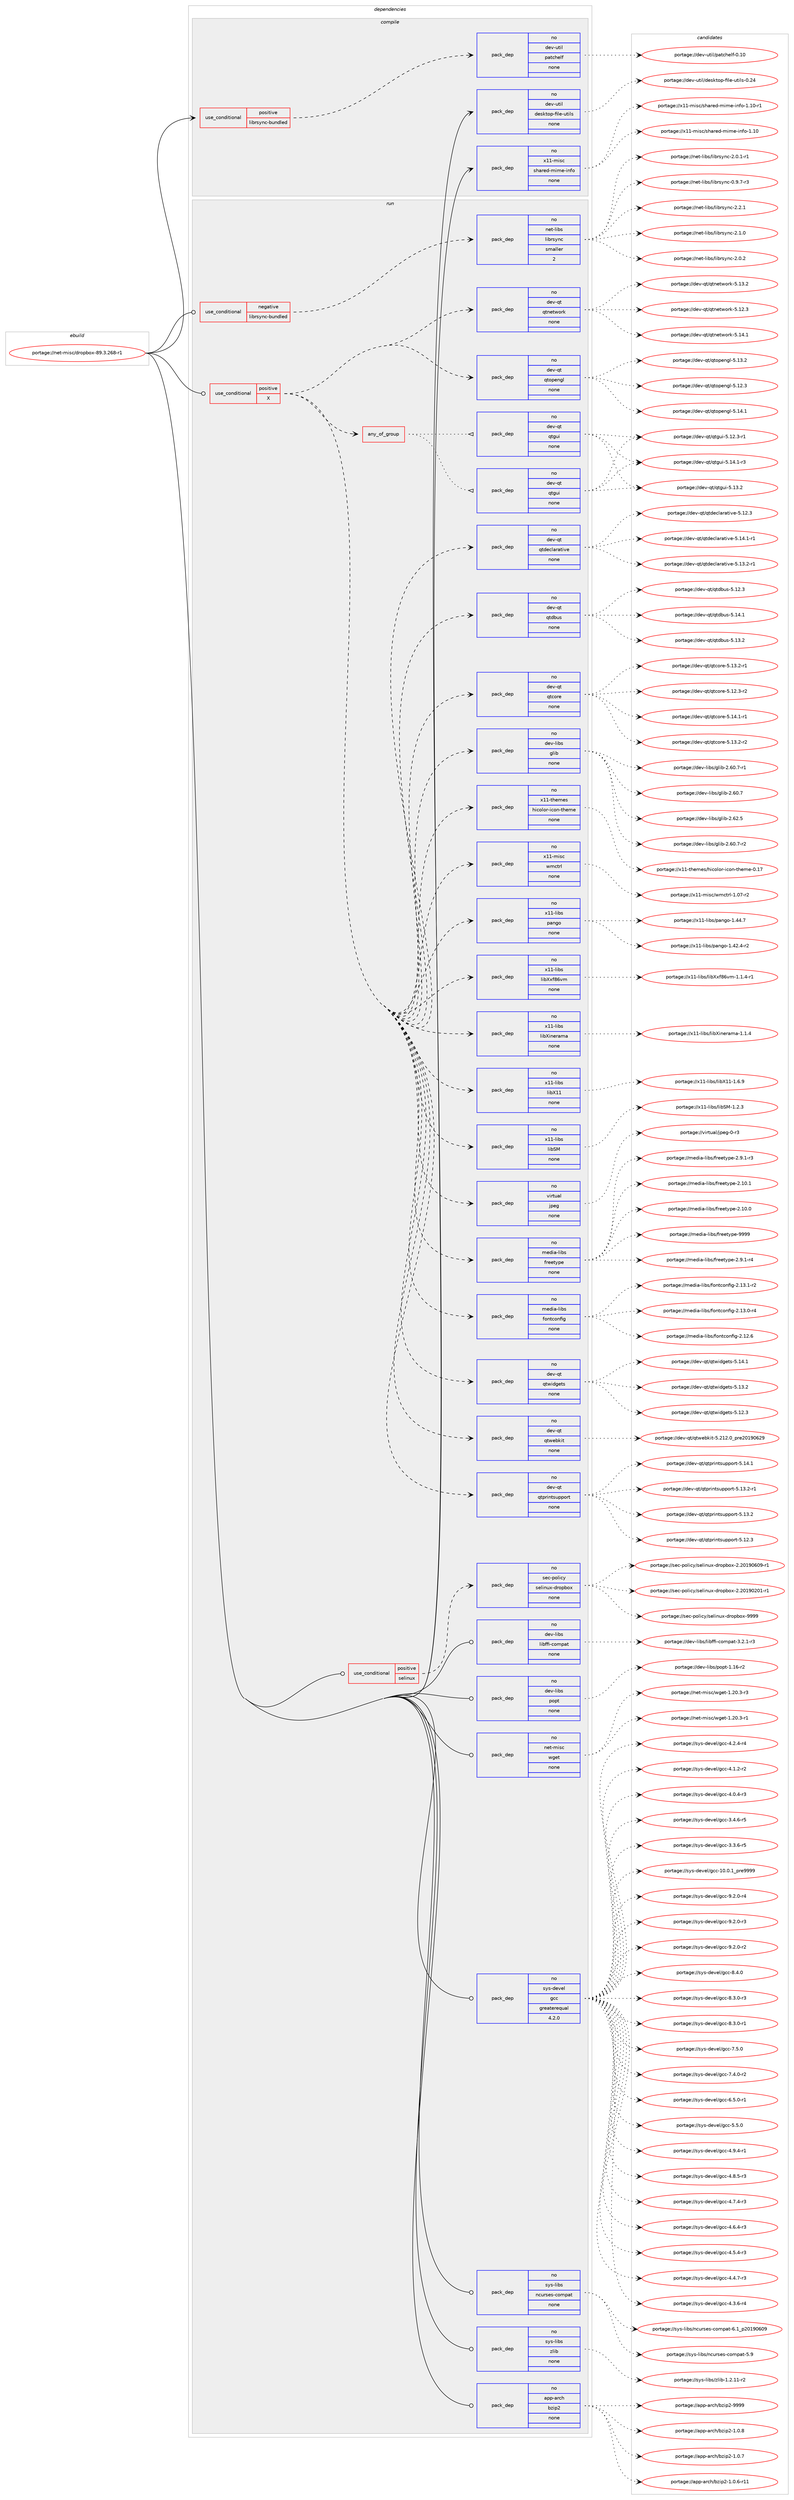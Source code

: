 digraph prolog {

# *************
# Graph options
# *************

newrank=true;
concentrate=true;
compound=true;
graph [rankdir=LR,fontname=Helvetica,fontsize=10,ranksep=1.5];#, ranksep=2.5, nodesep=0.2];
edge  [arrowhead=vee];
node  [fontname=Helvetica,fontsize=10];

# **********
# The ebuild
# **********

subgraph cluster_leftcol {
color=gray;
rank=same;
label=<<i>ebuild</i>>;
id [label="portage://net-misc/dropbox-89.3.268-r1", color=red, width=4, href="../net-misc/dropbox-89.3.268-r1.svg"];
}

# ****************
# The dependencies
# ****************

subgraph cluster_midcol {
color=gray;
label=<<i>dependencies</i>>;
subgraph cluster_compile {
fillcolor="#eeeeee";
style=filled;
label=<<i>compile</i>>;
subgraph cond10466 {
dependency54733 [label=<<TABLE BORDER="0" CELLBORDER="1" CELLSPACING="0" CELLPADDING="4"><TR><TD ROWSPAN="3" CELLPADDING="10">use_conditional</TD></TR><TR><TD>positive</TD></TR><TR><TD>librsync-bundled</TD></TR></TABLE>>, shape=none, color=red];
subgraph pack43149 {
dependency54734 [label=<<TABLE BORDER="0" CELLBORDER="1" CELLSPACING="0" CELLPADDING="4" WIDTH="220"><TR><TD ROWSPAN="6" CELLPADDING="30">pack_dep</TD></TR><TR><TD WIDTH="110">no</TD></TR><TR><TD>dev-util</TD></TR><TR><TD>patchelf</TD></TR><TR><TD>none</TD></TR><TR><TD></TD></TR></TABLE>>, shape=none, color=blue];
}
dependency54733:e -> dependency54734:w [weight=20,style="dashed",arrowhead="vee"];
}
id:e -> dependency54733:w [weight=20,style="solid",arrowhead="vee"];
subgraph pack43150 {
dependency54735 [label=<<TABLE BORDER="0" CELLBORDER="1" CELLSPACING="0" CELLPADDING="4" WIDTH="220"><TR><TD ROWSPAN="6" CELLPADDING="30">pack_dep</TD></TR><TR><TD WIDTH="110">no</TD></TR><TR><TD>dev-util</TD></TR><TR><TD>desktop-file-utils</TD></TR><TR><TD>none</TD></TR><TR><TD></TD></TR></TABLE>>, shape=none, color=blue];
}
id:e -> dependency54735:w [weight=20,style="solid",arrowhead="vee"];
subgraph pack43151 {
dependency54736 [label=<<TABLE BORDER="0" CELLBORDER="1" CELLSPACING="0" CELLPADDING="4" WIDTH="220"><TR><TD ROWSPAN="6" CELLPADDING="30">pack_dep</TD></TR><TR><TD WIDTH="110">no</TD></TR><TR><TD>x11-misc</TD></TR><TR><TD>shared-mime-info</TD></TR><TR><TD>none</TD></TR><TR><TD></TD></TR></TABLE>>, shape=none, color=blue];
}
id:e -> dependency54736:w [weight=20,style="solid",arrowhead="vee"];
}
subgraph cluster_compileandrun {
fillcolor="#eeeeee";
style=filled;
label=<<i>compile and run</i>>;
}
subgraph cluster_run {
fillcolor="#eeeeee";
style=filled;
label=<<i>run</i>>;
subgraph cond10467 {
dependency54737 [label=<<TABLE BORDER="0" CELLBORDER="1" CELLSPACING="0" CELLPADDING="4"><TR><TD ROWSPAN="3" CELLPADDING="10">use_conditional</TD></TR><TR><TD>negative</TD></TR><TR><TD>librsync-bundled</TD></TR></TABLE>>, shape=none, color=red];
subgraph pack43152 {
dependency54738 [label=<<TABLE BORDER="0" CELLBORDER="1" CELLSPACING="0" CELLPADDING="4" WIDTH="220"><TR><TD ROWSPAN="6" CELLPADDING="30">pack_dep</TD></TR><TR><TD WIDTH="110">no</TD></TR><TR><TD>net-libs</TD></TR><TR><TD>librsync</TD></TR><TR><TD>smaller</TD></TR><TR><TD>2</TD></TR></TABLE>>, shape=none, color=blue];
}
dependency54737:e -> dependency54738:w [weight=20,style="dashed",arrowhead="vee"];
}
id:e -> dependency54737:w [weight=20,style="solid",arrowhead="odot"];
subgraph cond10468 {
dependency54739 [label=<<TABLE BORDER="0" CELLBORDER="1" CELLSPACING="0" CELLPADDING="4"><TR><TD ROWSPAN="3" CELLPADDING="10">use_conditional</TD></TR><TR><TD>positive</TD></TR><TR><TD>X</TD></TR></TABLE>>, shape=none, color=red];
subgraph pack43153 {
dependency54740 [label=<<TABLE BORDER="0" CELLBORDER="1" CELLSPACING="0" CELLPADDING="4" WIDTH="220"><TR><TD ROWSPAN="6" CELLPADDING="30">pack_dep</TD></TR><TR><TD WIDTH="110">no</TD></TR><TR><TD>dev-libs</TD></TR><TR><TD>glib</TD></TR><TR><TD>none</TD></TR><TR><TD></TD></TR></TABLE>>, shape=none, color=blue];
}
dependency54739:e -> dependency54740:w [weight=20,style="dashed",arrowhead="vee"];
subgraph pack43154 {
dependency54741 [label=<<TABLE BORDER="0" CELLBORDER="1" CELLSPACING="0" CELLPADDING="4" WIDTH="220"><TR><TD ROWSPAN="6" CELLPADDING="30">pack_dep</TD></TR><TR><TD WIDTH="110">no</TD></TR><TR><TD>dev-qt</TD></TR><TR><TD>qtcore</TD></TR><TR><TD>none</TD></TR><TR><TD></TD></TR></TABLE>>, shape=none, color=blue];
}
dependency54739:e -> dependency54741:w [weight=20,style="dashed",arrowhead="vee"];
subgraph pack43155 {
dependency54742 [label=<<TABLE BORDER="0" CELLBORDER="1" CELLSPACING="0" CELLPADDING="4" WIDTH="220"><TR><TD ROWSPAN="6" CELLPADDING="30">pack_dep</TD></TR><TR><TD WIDTH="110">no</TD></TR><TR><TD>dev-qt</TD></TR><TR><TD>qtdbus</TD></TR><TR><TD>none</TD></TR><TR><TD></TD></TR></TABLE>>, shape=none, color=blue];
}
dependency54739:e -> dependency54742:w [weight=20,style="dashed",arrowhead="vee"];
subgraph pack43156 {
dependency54743 [label=<<TABLE BORDER="0" CELLBORDER="1" CELLSPACING="0" CELLPADDING="4" WIDTH="220"><TR><TD ROWSPAN="6" CELLPADDING="30">pack_dep</TD></TR><TR><TD WIDTH="110">no</TD></TR><TR><TD>dev-qt</TD></TR><TR><TD>qtdeclarative</TD></TR><TR><TD>none</TD></TR><TR><TD></TD></TR></TABLE>>, shape=none, color=blue];
}
dependency54739:e -> dependency54743:w [weight=20,style="dashed",arrowhead="vee"];
subgraph any1099 {
dependency54744 [label=<<TABLE BORDER="0" CELLBORDER="1" CELLSPACING="0" CELLPADDING="4"><TR><TD CELLPADDING="10">any_of_group</TD></TR></TABLE>>, shape=none, color=red];subgraph pack43157 {
dependency54745 [label=<<TABLE BORDER="0" CELLBORDER="1" CELLSPACING="0" CELLPADDING="4" WIDTH="220"><TR><TD ROWSPAN="6" CELLPADDING="30">pack_dep</TD></TR><TR><TD WIDTH="110">no</TD></TR><TR><TD>dev-qt</TD></TR><TR><TD>qtgui</TD></TR><TR><TD>none</TD></TR><TR><TD></TD></TR></TABLE>>, shape=none, color=blue];
}
dependency54744:e -> dependency54745:w [weight=20,style="dotted",arrowhead="oinv"];
subgraph pack43158 {
dependency54746 [label=<<TABLE BORDER="0" CELLBORDER="1" CELLSPACING="0" CELLPADDING="4" WIDTH="220"><TR><TD ROWSPAN="6" CELLPADDING="30">pack_dep</TD></TR><TR><TD WIDTH="110">no</TD></TR><TR><TD>dev-qt</TD></TR><TR><TD>qtgui</TD></TR><TR><TD>none</TD></TR><TR><TD></TD></TR></TABLE>>, shape=none, color=blue];
}
dependency54744:e -> dependency54746:w [weight=20,style="dotted",arrowhead="oinv"];
}
dependency54739:e -> dependency54744:w [weight=20,style="dashed",arrowhead="vee"];
subgraph pack43159 {
dependency54747 [label=<<TABLE BORDER="0" CELLBORDER="1" CELLSPACING="0" CELLPADDING="4" WIDTH="220"><TR><TD ROWSPAN="6" CELLPADDING="30">pack_dep</TD></TR><TR><TD WIDTH="110">no</TD></TR><TR><TD>dev-qt</TD></TR><TR><TD>qtopengl</TD></TR><TR><TD>none</TD></TR><TR><TD></TD></TR></TABLE>>, shape=none, color=blue];
}
dependency54739:e -> dependency54747:w [weight=20,style="dashed",arrowhead="vee"];
subgraph pack43160 {
dependency54748 [label=<<TABLE BORDER="0" CELLBORDER="1" CELLSPACING="0" CELLPADDING="4" WIDTH="220"><TR><TD ROWSPAN="6" CELLPADDING="30">pack_dep</TD></TR><TR><TD WIDTH="110">no</TD></TR><TR><TD>dev-qt</TD></TR><TR><TD>qtnetwork</TD></TR><TR><TD>none</TD></TR><TR><TD></TD></TR></TABLE>>, shape=none, color=blue];
}
dependency54739:e -> dependency54748:w [weight=20,style="dashed",arrowhead="vee"];
subgraph pack43161 {
dependency54749 [label=<<TABLE BORDER="0" CELLBORDER="1" CELLSPACING="0" CELLPADDING="4" WIDTH="220"><TR><TD ROWSPAN="6" CELLPADDING="30">pack_dep</TD></TR><TR><TD WIDTH="110">no</TD></TR><TR><TD>dev-qt</TD></TR><TR><TD>qtprintsupport</TD></TR><TR><TD>none</TD></TR><TR><TD></TD></TR></TABLE>>, shape=none, color=blue];
}
dependency54739:e -> dependency54749:w [weight=20,style="dashed",arrowhead="vee"];
subgraph pack43162 {
dependency54750 [label=<<TABLE BORDER="0" CELLBORDER="1" CELLSPACING="0" CELLPADDING="4" WIDTH="220"><TR><TD ROWSPAN="6" CELLPADDING="30">pack_dep</TD></TR><TR><TD WIDTH="110">no</TD></TR><TR><TD>dev-qt</TD></TR><TR><TD>qtwebkit</TD></TR><TR><TD>none</TD></TR><TR><TD></TD></TR></TABLE>>, shape=none, color=blue];
}
dependency54739:e -> dependency54750:w [weight=20,style="dashed",arrowhead="vee"];
subgraph pack43163 {
dependency54751 [label=<<TABLE BORDER="0" CELLBORDER="1" CELLSPACING="0" CELLPADDING="4" WIDTH="220"><TR><TD ROWSPAN="6" CELLPADDING="30">pack_dep</TD></TR><TR><TD WIDTH="110">no</TD></TR><TR><TD>dev-qt</TD></TR><TR><TD>qtwidgets</TD></TR><TR><TD>none</TD></TR><TR><TD></TD></TR></TABLE>>, shape=none, color=blue];
}
dependency54739:e -> dependency54751:w [weight=20,style="dashed",arrowhead="vee"];
subgraph pack43164 {
dependency54752 [label=<<TABLE BORDER="0" CELLBORDER="1" CELLSPACING="0" CELLPADDING="4" WIDTH="220"><TR><TD ROWSPAN="6" CELLPADDING="30">pack_dep</TD></TR><TR><TD WIDTH="110">no</TD></TR><TR><TD>media-libs</TD></TR><TR><TD>fontconfig</TD></TR><TR><TD>none</TD></TR><TR><TD></TD></TR></TABLE>>, shape=none, color=blue];
}
dependency54739:e -> dependency54752:w [weight=20,style="dashed",arrowhead="vee"];
subgraph pack43165 {
dependency54753 [label=<<TABLE BORDER="0" CELLBORDER="1" CELLSPACING="0" CELLPADDING="4" WIDTH="220"><TR><TD ROWSPAN="6" CELLPADDING="30">pack_dep</TD></TR><TR><TD WIDTH="110">no</TD></TR><TR><TD>media-libs</TD></TR><TR><TD>freetype</TD></TR><TR><TD>none</TD></TR><TR><TD></TD></TR></TABLE>>, shape=none, color=blue];
}
dependency54739:e -> dependency54753:w [weight=20,style="dashed",arrowhead="vee"];
subgraph pack43166 {
dependency54754 [label=<<TABLE BORDER="0" CELLBORDER="1" CELLSPACING="0" CELLPADDING="4" WIDTH="220"><TR><TD ROWSPAN="6" CELLPADDING="30">pack_dep</TD></TR><TR><TD WIDTH="110">no</TD></TR><TR><TD>virtual</TD></TR><TR><TD>jpeg</TD></TR><TR><TD>none</TD></TR><TR><TD></TD></TR></TABLE>>, shape=none, color=blue];
}
dependency54739:e -> dependency54754:w [weight=20,style="dashed",arrowhead="vee"];
subgraph pack43167 {
dependency54755 [label=<<TABLE BORDER="0" CELLBORDER="1" CELLSPACING="0" CELLPADDING="4" WIDTH="220"><TR><TD ROWSPAN="6" CELLPADDING="30">pack_dep</TD></TR><TR><TD WIDTH="110">no</TD></TR><TR><TD>x11-libs</TD></TR><TR><TD>libSM</TD></TR><TR><TD>none</TD></TR><TR><TD></TD></TR></TABLE>>, shape=none, color=blue];
}
dependency54739:e -> dependency54755:w [weight=20,style="dashed",arrowhead="vee"];
subgraph pack43168 {
dependency54756 [label=<<TABLE BORDER="0" CELLBORDER="1" CELLSPACING="0" CELLPADDING="4" WIDTH="220"><TR><TD ROWSPAN="6" CELLPADDING="30">pack_dep</TD></TR><TR><TD WIDTH="110">no</TD></TR><TR><TD>x11-libs</TD></TR><TR><TD>libX11</TD></TR><TR><TD>none</TD></TR><TR><TD></TD></TR></TABLE>>, shape=none, color=blue];
}
dependency54739:e -> dependency54756:w [weight=20,style="dashed",arrowhead="vee"];
subgraph pack43169 {
dependency54757 [label=<<TABLE BORDER="0" CELLBORDER="1" CELLSPACING="0" CELLPADDING="4" WIDTH="220"><TR><TD ROWSPAN="6" CELLPADDING="30">pack_dep</TD></TR><TR><TD WIDTH="110">no</TD></TR><TR><TD>x11-libs</TD></TR><TR><TD>libXinerama</TD></TR><TR><TD>none</TD></TR><TR><TD></TD></TR></TABLE>>, shape=none, color=blue];
}
dependency54739:e -> dependency54757:w [weight=20,style="dashed",arrowhead="vee"];
subgraph pack43170 {
dependency54758 [label=<<TABLE BORDER="0" CELLBORDER="1" CELLSPACING="0" CELLPADDING="4" WIDTH="220"><TR><TD ROWSPAN="6" CELLPADDING="30">pack_dep</TD></TR><TR><TD WIDTH="110">no</TD></TR><TR><TD>x11-libs</TD></TR><TR><TD>libXxf86vm</TD></TR><TR><TD>none</TD></TR><TR><TD></TD></TR></TABLE>>, shape=none, color=blue];
}
dependency54739:e -> dependency54758:w [weight=20,style="dashed",arrowhead="vee"];
subgraph pack43171 {
dependency54759 [label=<<TABLE BORDER="0" CELLBORDER="1" CELLSPACING="0" CELLPADDING="4" WIDTH="220"><TR><TD ROWSPAN="6" CELLPADDING="30">pack_dep</TD></TR><TR><TD WIDTH="110">no</TD></TR><TR><TD>x11-libs</TD></TR><TR><TD>pango</TD></TR><TR><TD>none</TD></TR><TR><TD></TD></TR></TABLE>>, shape=none, color=blue];
}
dependency54739:e -> dependency54759:w [weight=20,style="dashed",arrowhead="vee"];
subgraph pack43172 {
dependency54760 [label=<<TABLE BORDER="0" CELLBORDER="1" CELLSPACING="0" CELLPADDING="4" WIDTH="220"><TR><TD ROWSPAN="6" CELLPADDING="30">pack_dep</TD></TR><TR><TD WIDTH="110">no</TD></TR><TR><TD>x11-misc</TD></TR><TR><TD>wmctrl</TD></TR><TR><TD>none</TD></TR><TR><TD></TD></TR></TABLE>>, shape=none, color=blue];
}
dependency54739:e -> dependency54760:w [weight=20,style="dashed",arrowhead="vee"];
subgraph pack43173 {
dependency54761 [label=<<TABLE BORDER="0" CELLBORDER="1" CELLSPACING="0" CELLPADDING="4" WIDTH="220"><TR><TD ROWSPAN="6" CELLPADDING="30">pack_dep</TD></TR><TR><TD WIDTH="110">no</TD></TR><TR><TD>x11-themes</TD></TR><TR><TD>hicolor-icon-theme</TD></TR><TR><TD>none</TD></TR><TR><TD></TD></TR></TABLE>>, shape=none, color=blue];
}
dependency54739:e -> dependency54761:w [weight=20,style="dashed",arrowhead="vee"];
}
id:e -> dependency54739:w [weight=20,style="solid",arrowhead="odot"];
subgraph cond10469 {
dependency54762 [label=<<TABLE BORDER="0" CELLBORDER="1" CELLSPACING="0" CELLPADDING="4"><TR><TD ROWSPAN="3" CELLPADDING="10">use_conditional</TD></TR><TR><TD>positive</TD></TR><TR><TD>selinux</TD></TR></TABLE>>, shape=none, color=red];
subgraph pack43174 {
dependency54763 [label=<<TABLE BORDER="0" CELLBORDER="1" CELLSPACING="0" CELLPADDING="4" WIDTH="220"><TR><TD ROWSPAN="6" CELLPADDING="30">pack_dep</TD></TR><TR><TD WIDTH="110">no</TD></TR><TR><TD>sec-policy</TD></TR><TR><TD>selinux-dropbox</TD></TR><TR><TD>none</TD></TR><TR><TD></TD></TR></TABLE>>, shape=none, color=blue];
}
dependency54762:e -> dependency54763:w [weight=20,style="dashed",arrowhead="vee"];
}
id:e -> dependency54762:w [weight=20,style="solid",arrowhead="odot"];
subgraph pack43175 {
dependency54764 [label=<<TABLE BORDER="0" CELLBORDER="1" CELLSPACING="0" CELLPADDING="4" WIDTH="220"><TR><TD ROWSPAN="6" CELLPADDING="30">pack_dep</TD></TR><TR><TD WIDTH="110">no</TD></TR><TR><TD>app-arch</TD></TR><TR><TD>bzip2</TD></TR><TR><TD>none</TD></TR><TR><TD></TD></TR></TABLE>>, shape=none, color=blue];
}
id:e -> dependency54764:w [weight=20,style="solid",arrowhead="odot"];
subgraph pack43176 {
dependency54765 [label=<<TABLE BORDER="0" CELLBORDER="1" CELLSPACING="0" CELLPADDING="4" WIDTH="220"><TR><TD ROWSPAN="6" CELLPADDING="30">pack_dep</TD></TR><TR><TD WIDTH="110">no</TD></TR><TR><TD>dev-libs</TD></TR><TR><TD>libffi-compat</TD></TR><TR><TD>none</TD></TR><TR><TD></TD></TR></TABLE>>, shape=none, color=blue];
}
id:e -> dependency54765:w [weight=20,style="solid",arrowhead="odot"];
subgraph pack43177 {
dependency54766 [label=<<TABLE BORDER="0" CELLBORDER="1" CELLSPACING="0" CELLPADDING="4" WIDTH="220"><TR><TD ROWSPAN="6" CELLPADDING="30">pack_dep</TD></TR><TR><TD WIDTH="110">no</TD></TR><TR><TD>dev-libs</TD></TR><TR><TD>popt</TD></TR><TR><TD>none</TD></TR><TR><TD></TD></TR></TABLE>>, shape=none, color=blue];
}
id:e -> dependency54766:w [weight=20,style="solid",arrowhead="odot"];
subgraph pack43178 {
dependency54767 [label=<<TABLE BORDER="0" CELLBORDER="1" CELLSPACING="0" CELLPADDING="4" WIDTH="220"><TR><TD ROWSPAN="6" CELLPADDING="30">pack_dep</TD></TR><TR><TD WIDTH="110">no</TD></TR><TR><TD>net-misc</TD></TR><TR><TD>wget</TD></TR><TR><TD>none</TD></TR><TR><TD></TD></TR></TABLE>>, shape=none, color=blue];
}
id:e -> dependency54767:w [weight=20,style="solid",arrowhead="odot"];
subgraph pack43179 {
dependency54768 [label=<<TABLE BORDER="0" CELLBORDER="1" CELLSPACING="0" CELLPADDING="4" WIDTH="220"><TR><TD ROWSPAN="6" CELLPADDING="30">pack_dep</TD></TR><TR><TD WIDTH="110">no</TD></TR><TR><TD>sys-devel</TD></TR><TR><TD>gcc</TD></TR><TR><TD>greaterequal</TD></TR><TR><TD>4.2.0</TD></TR></TABLE>>, shape=none, color=blue];
}
id:e -> dependency54768:w [weight=20,style="solid",arrowhead="odot"];
subgraph pack43180 {
dependency54769 [label=<<TABLE BORDER="0" CELLBORDER="1" CELLSPACING="0" CELLPADDING="4" WIDTH="220"><TR><TD ROWSPAN="6" CELLPADDING="30">pack_dep</TD></TR><TR><TD WIDTH="110">no</TD></TR><TR><TD>sys-libs</TD></TR><TR><TD>ncurses-compat</TD></TR><TR><TD>none</TD></TR><TR><TD></TD></TR></TABLE>>, shape=none, color=blue];
}
id:e -> dependency54769:w [weight=20,style="solid",arrowhead="odot"];
subgraph pack43181 {
dependency54770 [label=<<TABLE BORDER="0" CELLBORDER="1" CELLSPACING="0" CELLPADDING="4" WIDTH="220"><TR><TD ROWSPAN="6" CELLPADDING="30">pack_dep</TD></TR><TR><TD WIDTH="110">no</TD></TR><TR><TD>sys-libs</TD></TR><TR><TD>zlib</TD></TR><TR><TD>none</TD></TR><TR><TD></TD></TR></TABLE>>, shape=none, color=blue];
}
id:e -> dependency54770:w [weight=20,style="solid",arrowhead="odot"];
}
}

# **************
# The candidates
# **************

subgraph cluster_choices {
rank=same;
color=gray;
label=<<i>candidates</i>>;

subgraph choice43149 {
color=black;
nodesep=1;
choice100101118451171161051084711297116991041011081024548464948 [label="portage://dev-util/patchelf-0.10", color=red, width=4,href="../dev-util/patchelf-0.10.svg"];
dependency54734:e -> choice100101118451171161051084711297116991041011081024548464948:w [style=dotted,weight="100"];
}
subgraph choice43150 {
color=black;
nodesep=1;
choice100101118451171161051084710010111510711611111245102105108101451171161051081154548465052 [label="portage://dev-util/desktop-file-utils-0.24", color=red, width=4,href="../dev-util/desktop-file-utils-0.24.svg"];
dependency54735:e -> choice100101118451171161051084710010111510711611111245102105108101451171161051081154548465052:w [style=dotted,weight="100"];
}
subgraph choice43151 {
color=black;
nodesep=1;
choice120494945109105115994711510497114101100451091051091014510511010211145494649484511449 [label="portage://x11-misc/shared-mime-info-1.10-r1", color=red, width=4,href="../x11-misc/shared-mime-info-1.10-r1.svg"];
choice12049494510910511599471151049711410110045109105109101451051101021114549464948 [label="portage://x11-misc/shared-mime-info-1.10", color=red, width=4,href="../x11-misc/shared-mime-info-1.10.svg"];
dependency54736:e -> choice120494945109105115994711510497114101100451091051091014510511010211145494649484511449:w [style=dotted,weight="100"];
dependency54736:e -> choice12049494510910511599471151049711410110045109105109101451051101021114549464948:w [style=dotted,weight="100"];
}
subgraph choice43152 {
color=black;
nodesep=1;
choice1101011164510810598115471081059811411512111099455046504649 [label="portage://net-libs/librsync-2.2.1", color=red, width=4,href="../net-libs/librsync-2.2.1.svg"];
choice1101011164510810598115471081059811411512111099455046494648 [label="portage://net-libs/librsync-2.1.0", color=red, width=4,href="../net-libs/librsync-2.1.0.svg"];
choice1101011164510810598115471081059811411512111099455046484650 [label="portage://net-libs/librsync-2.0.2", color=red, width=4,href="../net-libs/librsync-2.0.2.svg"];
choice11010111645108105981154710810598114115121110994550464846494511449 [label="portage://net-libs/librsync-2.0.1-r1", color=red, width=4,href="../net-libs/librsync-2.0.1-r1.svg"];
choice11010111645108105981154710810598114115121110994548465746554511451 [label="portage://net-libs/librsync-0.9.7-r3", color=red, width=4,href="../net-libs/librsync-0.9.7-r3.svg"];
dependency54738:e -> choice1101011164510810598115471081059811411512111099455046504649:w [style=dotted,weight="100"];
dependency54738:e -> choice1101011164510810598115471081059811411512111099455046494648:w [style=dotted,weight="100"];
dependency54738:e -> choice1101011164510810598115471081059811411512111099455046484650:w [style=dotted,weight="100"];
dependency54738:e -> choice11010111645108105981154710810598114115121110994550464846494511449:w [style=dotted,weight="100"];
dependency54738:e -> choice11010111645108105981154710810598114115121110994548465746554511451:w [style=dotted,weight="100"];
}
subgraph choice43153 {
color=black;
nodesep=1;
choice1001011184510810598115471031081059845504654504653 [label="portage://dev-libs/glib-2.62.5", color=red, width=4,href="../dev-libs/glib-2.62.5.svg"];
choice10010111845108105981154710310810598455046544846554511450 [label="portage://dev-libs/glib-2.60.7-r2", color=red, width=4,href="../dev-libs/glib-2.60.7-r2.svg"];
choice10010111845108105981154710310810598455046544846554511449 [label="portage://dev-libs/glib-2.60.7-r1", color=red, width=4,href="../dev-libs/glib-2.60.7-r1.svg"];
choice1001011184510810598115471031081059845504654484655 [label="portage://dev-libs/glib-2.60.7", color=red, width=4,href="../dev-libs/glib-2.60.7.svg"];
dependency54740:e -> choice1001011184510810598115471031081059845504654504653:w [style=dotted,weight="100"];
dependency54740:e -> choice10010111845108105981154710310810598455046544846554511450:w [style=dotted,weight="100"];
dependency54740:e -> choice10010111845108105981154710310810598455046544846554511449:w [style=dotted,weight="100"];
dependency54740:e -> choice1001011184510810598115471031081059845504654484655:w [style=dotted,weight="100"];
}
subgraph choice43154 {
color=black;
nodesep=1;
choice100101118451131164711311699111114101455346495246494511449 [label="portage://dev-qt/qtcore-5.14.1-r1", color=red, width=4,href="../dev-qt/qtcore-5.14.1-r1.svg"];
choice100101118451131164711311699111114101455346495146504511450 [label="portage://dev-qt/qtcore-5.13.2-r2", color=red, width=4,href="../dev-qt/qtcore-5.13.2-r2.svg"];
choice100101118451131164711311699111114101455346495146504511449 [label="portage://dev-qt/qtcore-5.13.2-r1", color=red, width=4,href="../dev-qt/qtcore-5.13.2-r1.svg"];
choice100101118451131164711311699111114101455346495046514511450 [label="portage://dev-qt/qtcore-5.12.3-r2", color=red, width=4,href="../dev-qt/qtcore-5.12.3-r2.svg"];
dependency54741:e -> choice100101118451131164711311699111114101455346495246494511449:w [style=dotted,weight="100"];
dependency54741:e -> choice100101118451131164711311699111114101455346495146504511450:w [style=dotted,weight="100"];
dependency54741:e -> choice100101118451131164711311699111114101455346495146504511449:w [style=dotted,weight="100"];
dependency54741:e -> choice100101118451131164711311699111114101455346495046514511450:w [style=dotted,weight="100"];
}
subgraph choice43155 {
color=black;
nodesep=1;
choice10010111845113116471131161009811711545534649524649 [label="portage://dev-qt/qtdbus-5.14.1", color=red, width=4,href="../dev-qt/qtdbus-5.14.1.svg"];
choice10010111845113116471131161009811711545534649514650 [label="portage://dev-qt/qtdbus-5.13.2", color=red, width=4,href="../dev-qt/qtdbus-5.13.2.svg"];
choice10010111845113116471131161009811711545534649504651 [label="portage://dev-qt/qtdbus-5.12.3", color=red, width=4,href="../dev-qt/qtdbus-5.12.3.svg"];
dependency54742:e -> choice10010111845113116471131161009811711545534649524649:w [style=dotted,weight="100"];
dependency54742:e -> choice10010111845113116471131161009811711545534649514650:w [style=dotted,weight="100"];
dependency54742:e -> choice10010111845113116471131161009811711545534649504651:w [style=dotted,weight="100"];
}
subgraph choice43156 {
color=black;
nodesep=1;
choice1001011184511311647113116100101991089711497116105118101455346495246494511449 [label="portage://dev-qt/qtdeclarative-5.14.1-r1", color=red, width=4,href="../dev-qt/qtdeclarative-5.14.1-r1.svg"];
choice1001011184511311647113116100101991089711497116105118101455346495146504511449 [label="portage://dev-qt/qtdeclarative-5.13.2-r1", color=red, width=4,href="../dev-qt/qtdeclarative-5.13.2-r1.svg"];
choice100101118451131164711311610010199108971149711610511810145534649504651 [label="portage://dev-qt/qtdeclarative-5.12.3", color=red, width=4,href="../dev-qt/qtdeclarative-5.12.3.svg"];
dependency54743:e -> choice1001011184511311647113116100101991089711497116105118101455346495246494511449:w [style=dotted,weight="100"];
dependency54743:e -> choice1001011184511311647113116100101991089711497116105118101455346495146504511449:w [style=dotted,weight="100"];
dependency54743:e -> choice100101118451131164711311610010199108971149711610511810145534649504651:w [style=dotted,weight="100"];
}
subgraph choice43157 {
color=black;
nodesep=1;
choice1001011184511311647113116103117105455346495246494511451 [label="portage://dev-qt/qtgui-5.14.1-r3", color=red, width=4,href="../dev-qt/qtgui-5.14.1-r3.svg"];
choice100101118451131164711311610311710545534649514650 [label="portage://dev-qt/qtgui-5.13.2", color=red, width=4,href="../dev-qt/qtgui-5.13.2.svg"];
choice1001011184511311647113116103117105455346495046514511449 [label="portage://dev-qt/qtgui-5.12.3-r1", color=red, width=4,href="../dev-qt/qtgui-5.12.3-r1.svg"];
dependency54745:e -> choice1001011184511311647113116103117105455346495246494511451:w [style=dotted,weight="100"];
dependency54745:e -> choice100101118451131164711311610311710545534649514650:w [style=dotted,weight="100"];
dependency54745:e -> choice1001011184511311647113116103117105455346495046514511449:w [style=dotted,weight="100"];
}
subgraph choice43158 {
color=black;
nodesep=1;
choice1001011184511311647113116103117105455346495246494511451 [label="portage://dev-qt/qtgui-5.14.1-r3", color=red, width=4,href="../dev-qt/qtgui-5.14.1-r3.svg"];
choice100101118451131164711311610311710545534649514650 [label="portage://dev-qt/qtgui-5.13.2", color=red, width=4,href="../dev-qt/qtgui-5.13.2.svg"];
choice1001011184511311647113116103117105455346495046514511449 [label="portage://dev-qt/qtgui-5.12.3-r1", color=red, width=4,href="../dev-qt/qtgui-5.12.3-r1.svg"];
dependency54746:e -> choice1001011184511311647113116103117105455346495246494511451:w [style=dotted,weight="100"];
dependency54746:e -> choice100101118451131164711311610311710545534649514650:w [style=dotted,weight="100"];
dependency54746:e -> choice1001011184511311647113116103117105455346495046514511449:w [style=dotted,weight="100"];
}
subgraph choice43159 {
color=black;
nodesep=1;
choice100101118451131164711311611111210111010310845534649524649 [label="portage://dev-qt/qtopengl-5.14.1", color=red, width=4,href="../dev-qt/qtopengl-5.14.1.svg"];
choice100101118451131164711311611111210111010310845534649514650 [label="portage://dev-qt/qtopengl-5.13.2", color=red, width=4,href="../dev-qt/qtopengl-5.13.2.svg"];
choice100101118451131164711311611111210111010310845534649504651 [label="portage://dev-qt/qtopengl-5.12.3", color=red, width=4,href="../dev-qt/qtopengl-5.12.3.svg"];
dependency54747:e -> choice100101118451131164711311611111210111010310845534649524649:w [style=dotted,weight="100"];
dependency54747:e -> choice100101118451131164711311611111210111010310845534649514650:w [style=dotted,weight="100"];
dependency54747:e -> choice100101118451131164711311611111210111010310845534649504651:w [style=dotted,weight="100"];
}
subgraph choice43160 {
color=black;
nodesep=1;
choice100101118451131164711311611010111611911111410745534649524649 [label="portage://dev-qt/qtnetwork-5.14.1", color=red, width=4,href="../dev-qt/qtnetwork-5.14.1.svg"];
choice100101118451131164711311611010111611911111410745534649514650 [label="portage://dev-qt/qtnetwork-5.13.2", color=red, width=4,href="../dev-qt/qtnetwork-5.13.2.svg"];
choice100101118451131164711311611010111611911111410745534649504651 [label="portage://dev-qt/qtnetwork-5.12.3", color=red, width=4,href="../dev-qt/qtnetwork-5.12.3.svg"];
dependency54748:e -> choice100101118451131164711311611010111611911111410745534649524649:w [style=dotted,weight="100"];
dependency54748:e -> choice100101118451131164711311611010111611911111410745534649514650:w [style=dotted,weight="100"];
dependency54748:e -> choice100101118451131164711311611010111611911111410745534649504651:w [style=dotted,weight="100"];
}
subgraph choice43161 {
color=black;
nodesep=1;
choice100101118451131164711311611211410511011611511711211211111411645534649524649 [label="portage://dev-qt/qtprintsupport-5.14.1", color=red, width=4,href="../dev-qt/qtprintsupport-5.14.1.svg"];
choice1001011184511311647113116112114105110116115117112112111114116455346495146504511449 [label="portage://dev-qt/qtprintsupport-5.13.2-r1", color=red, width=4,href="../dev-qt/qtprintsupport-5.13.2-r1.svg"];
choice100101118451131164711311611211410511011611511711211211111411645534649514650 [label="portage://dev-qt/qtprintsupport-5.13.2", color=red, width=4,href="../dev-qt/qtprintsupport-5.13.2.svg"];
choice100101118451131164711311611211410511011611511711211211111411645534649504651 [label="portage://dev-qt/qtprintsupport-5.12.3", color=red, width=4,href="../dev-qt/qtprintsupport-5.12.3.svg"];
dependency54749:e -> choice100101118451131164711311611211410511011611511711211211111411645534649524649:w [style=dotted,weight="100"];
dependency54749:e -> choice1001011184511311647113116112114105110116115117112112111114116455346495146504511449:w [style=dotted,weight="100"];
dependency54749:e -> choice100101118451131164711311611211410511011611511711211211111411645534649514650:w [style=dotted,weight="100"];
dependency54749:e -> choice100101118451131164711311611211410511011611511711211211111411645534649504651:w [style=dotted,weight="100"];
}
subgraph choice43162 {
color=black;
nodesep=1;
choice1001011184511311647113116119101981071051164553465049504648951121141015048495748545057 [label="portage://dev-qt/qtwebkit-5.212.0_pre20190629", color=red, width=4,href="../dev-qt/qtwebkit-5.212.0_pre20190629.svg"];
dependency54750:e -> choice1001011184511311647113116119101981071051164553465049504648951121141015048495748545057:w [style=dotted,weight="100"];
}
subgraph choice43163 {
color=black;
nodesep=1;
choice100101118451131164711311611910510010310111611545534649524649 [label="portage://dev-qt/qtwidgets-5.14.1", color=red, width=4,href="../dev-qt/qtwidgets-5.14.1.svg"];
choice100101118451131164711311611910510010310111611545534649514650 [label="portage://dev-qt/qtwidgets-5.13.2", color=red, width=4,href="../dev-qt/qtwidgets-5.13.2.svg"];
choice100101118451131164711311611910510010310111611545534649504651 [label="portage://dev-qt/qtwidgets-5.12.3", color=red, width=4,href="../dev-qt/qtwidgets-5.12.3.svg"];
dependency54751:e -> choice100101118451131164711311611910510010310111611545534649524649:w [style=dotted,weight="100"];
dependency54751:e -> choice100101118451131164711311611910510010310111611545534649514650:w [style=dotted,weight="100"];
dependency54751:e -> choice100101118451131164711311611910510010310111611545534649504651:w [style=dotted,weight="100"];
}
subgraph choice43164 {
color=black;
nodesep=1;
choice1091011001059745108105981154710211111011699111110102105103455046495146494511450 [label="portage://media-libs/fontconfig-2.13.1-r2", color=red, width=4,href="../media-libs/fontconfig-2.13.1-r2.svg"];
choice1091011001059745108105981154710211111011699111110102105103455046495146484511452 [label="portage://media-libs/fontconfig-2.13.0-r4", color=red, width=4,href="../media-libs/fontconfig-2.13.0-r4.svg"];
choice109101100105974510810598115471021111101169911111010210510345504649504654 [label="portage://media-libs/fontconfig-2.12.6", color=red, width=4,href="../media-libs/fontconfig-2.12.6.svg"];
dependency54752:e -> choice1091011001059745108105981154710211111011699111110102105103455046495146494511450:w [style=dotted,weight="100"];
dependency54752:e -> choice1091011001059745108105981154710211111011699111110102105103455046495146484511452:w [style=dotted,weight="100"];
dependency54752:e -> choice109101100105974510810598115471021111101169911111010210510345504649504654:w [style=dotted,weight="100"];
}
subgraph choice43165 {
color=black;
nodesep=1;
choice109101100105974510810598115471021141011011161211121014557575757 [label="portage://media-libs/freetype-9999", color=red, width=4,href="../media-libs/freetype-9999.svg"];
choice109101100105974510810598115471021141011011161211121014550465746494511452 [label="portage://media-libs/freetype-2.9.1-r4", color=red, width=4,href="../media-libs/freetype-2.9.1-r4.svg"];
choice109101100105974510810598115471021141011011161211121014550465746494511451 [label="portage://media-libs/freetype-2.9.1-r3", color=red, width=4,href="../media-libs/freetype-2.9.1-r3.svg"];
choice1091011001059745108105981154710211410110111612111210145504649484649 [label="portage://media-libs/freetype-2.10.1", color=red, width=4,href="../media-libs/freetype-2.10.1.svg"];
choice1091011001059745108105981154710211410110111612111210145504649484648 [label="portage://media-libs/freetype-2.10.0", color=red, width=4,href="../media-libs/freetype-2.10.0.svg"];
dependency54753:e -> choice109101100105974510810598115471021141011011161211121014557575757:w [style=dotted,weight="100"];
dependency54753:e -> choice109101100105974510810598115471021141011011161211121014550465746494511452:w [style=dotted,weight="100"];
dependency54753:e -> choice109101100105974510810598115471021141011011161211121014550465746494511451:w [style=dotted,weight="100"];
dependency54753:e -> choice1091011001059745108105981154710211410110111612111210145504649484649:w [style=dotted,weight="100"];
dependency54753:e -> choice1091011001059745108105981154710211410110111612111210145504649484648:w [style=dotted,weight="100"];
}
subgraph choice43166 {
color=black;
nodesep=1;
choice118105114116117971084710611210110345484511451 [label="portage://virtual/jpeg-0-r3", color=red, width=4,href="../virtual/jpeg-0-r3.svg"];
dependency54754:e -> choice118105114116117971084710611210110345484511451:w [style=dotted,weight="100"];
}
subgraph choice43167 {
color=black;
nodesep=1;
choice1204949451081059811547108105988377454946504651 [label="portage://x11-libs/libSM-1.2.3", color=red, width=4,href="../x11-libs/libSM-1.2.3.svg"];
dependency54755:e -> choice1204949451081059811547108105988377454946504651:w [style=dotted,weight="100"];
}
subgraph choice43168 {
color=black;
nodesep=1;
choice120494945108105981154710810598884949454946544657 [label="portage://x11-libs/libX11-1.6.9", color=red, width=4,href="../x11-libs/libX11-1.6.9.svg"];
dependency54756:e -> choice120494945108105981154710810598884949454946544657:w [style=dotted,weight="100"];
}
subgraph choice43169 {
color=black;
nodesep=1;
choice120494945108105981154710810598881051101011149710997454946494652 [label="portage://x11-libs/libXinerama-1.1.4", color=red, width=4,href="../x11-libs/libXinerama-1.1.4.svg"];
dependency54757:e -> choice120494945108105981154710810598881051101011149710997454946494652:w [style=dotted,weight="100"];
}
subgraph choice43170 {
color=black;
nodesep=1;
choice1204949451081059811547108105988812010256541181094549464946524511449 [label="portage://x11-libs/libXxf86vm-1.1.4-r1", color=red, width=4,href="../x11-libs/libXxf86vm-1.1.4-r1.svg"];
dependency54758:e -> choice1204949451081059811547108105988812010256541181094549464946524511449:w [style=dotted,weight="100"];
}
subgraph choice43171 {
color=black;
nodesep=1;
choice12049494510810598115471129711010311145494652524655 [label="portage://x11-libs/pango-1.44.7", color=red, width=4,href="../x11-libs/pango-1.44.7.svg"];
choice120494945108105981154711297110103111454946525046524511450 [label="portage://x11-libs/pango-1.42.4-r2", color=red, width=4,href="../x11-libs/pango-1.42.4-r2.svg"];
dependency54759:e -> choice12049494510810598115471129711010311145494652524655:w [style=dotted,weight="100"];
dependency54759:e -> choice120494945108105981154711297110103111454946525046524511450:w [style=dotted,weight="100"];
}
subgraph choice43172 {
color=black;
nodesep=1;
choice12049494510910511599471191099911611410845494648554511450 [label="portage://x11-misc/wmctrl-1.07-r2", color=red, width=4,href="../x11-misc/wmctrl-1.07-r2.svg"];
dependency54760:e -> choice12049494510910511599471191099911611410845494648554511450:w [style=dotted,weight="100"];
}
subgraph choice43173 {
color=black;
nodesep=1;
choice12049494511610410110910111547104105991111081111144510599111110451161041011091014548464955 [label="portage://x11-themes/hicolor-icon-theme-0.17", color=red, width=4,href="../x11-themes/hicolor-icon-theme-0.17.svg"];
dependency54761:e -> choice12049494511610410110910111547104105991111081111144510599111110451161041011091014548464955:w [style=dotted,weight="100"];
}
subgraph choice43174 {
color=black;
nodesep=1;
choice1151019945112111108105991214711510110810511011712045100114111112981111204557575757 [label="portage://sec-policy/selinux-dropbox-9999", color=red, width=4,href="../sec-policy/selinux-dropbox-9999.svg"];
choice11510199451121111081059912147115101108105110117120451001141111129811112045504650484957485448574511449 [label="portage://sec-policy/selinux-dropbox-2.20190609-r1", color=red, width=4,href="../sec-policy/selinux-dropbox-2.20190609-r1.svg"];
choice11510199451121111081059912147115101108105110117120451001141111129811112045504650484957485048494511449 [label="portage://sec-policy/selinux-dropbox-2.20190201-r1", color=red, width=4,href="../sec-policy/selinux-dropbox-2.20190201-r1.svg"];
dependency54763:e -> choice1151019945112111108105991214711510110810511011712045100114111112981111204557575757:w [style=dotted,weight="100"];
dependency54763:e -> choice11510199451121111081059912147115101108105110117120451001141111129811112045504650484957485448574511449:w [style=dotted,weight="100"];
dependency54763:e -> choice11510199451121111081059912147115101108105110117120451001141111129811112045504650484957485048494511449:w [style=dotted,weight="100"];
}
subgraph choice43175 {
color=black;
nodesep=1;
choice971121124597114991044798122105112504557575757 [label="portage://app-arch/bzip2-9999", color=red, width=4,href="../app-arch/bzip2-9999.svg"];
choice97112112459711499104479812210511250454946484656 [label="portage://app-arch/bzip2-1.0.8", color=red, width=4,href="../app-arch/bzip2-1.0.8.svg"];
choice97112112459711499104479812210511250454946484655 [label="portage://app-arch/bzip2-1.0.7", color=red, width=4,href="../app-arch/bzip2-1.0.7.svg"];
choice97112112459711499104479812210511250454946484654451144949 [label="portage://app-arch/bzip2-1.0.6-r11", color=red, width=4,href="../app-arch/bzip2-1.0.6-r11.svg"];
dependency54764:e -> choice971121124597114991044798122105112504557575757:w [style=dotted,weight="100"];
dependency54764:e -> choice97112112459711499104479812210511250454946484656:w [style=dotted,weight="100"];
dependency54764:e -> choice97112112459711499104479812210511250454946484655:w [style=dotted,weight="100"];
dependency54764:e -> choice97112112459711499104479812210511250454946484654451144949:w [style=dotted,weight="100"];
}
subgraph choice43176 {
color=black;
nodesep=1;
choice100101118451081059811547108105981021021054599111109112971164551465046494511451 [label="portage://dev-libs/libffi-compat-3.2.1-r3", color=red, width=4,href="../dev-libs/libffi-compat-3.2.1-r3.svg"];
dependency54765:e -> choice100101118451081059811547108105981021021054599111109112971164551465046494511451:w [style=dotted,weight="100"];
}
subgraph choice43177 {
color=black;
nodesep=1;
choice10010111845108105981154711211111211645494649544511450 [label="portage://dev-libs/popt-1.16-r2", color=red, width=4,href="../dev-libs/popt-1.16-r2.svg"];
dependency54766:e -> choice10010111845108105981154711211111211645494649544511450:w [style=dotted,weight="100"];
}
subgraph choice43178 {
color=black;
nodesep=1;
choice110101116451091051159947119103101116454946504846514511451 [label="portage://net-misc/wget-1.20.3-r3", color=red, width=4,href="../net-misc/wget-1.20.3-r3.svg"];
choice110101116451091051159947119103101116454946504846514511449 [label="portage://net-misc/wget-1.20.3-r1", color=red, width=4,href="../net-misc/wget-1.20.3-r1.svg"];
dependency54767:e -> choice110101116451091051159947119103101116454946504846514511451:w [style=dotted,weight="100"];
dependency54767:e -> choice110101116451091051159947119103101116454946504846514511449:w [style=dotted,weight="100"];
}
subgraph choice43179 {
color=black;
nodesep=1;
choice115121115451001011181011084710399994557465046484511452 [label="portage://sys-devel/gcc-9.2.0-r4", color=red, width=4,href="../sys-devel/gcc-9.2.0-r4.svg"];
choice115121115451001011181011084710399994557465046484511451 [label="portage://sys-devel/gcc-9.2.0-r3", color=red, width=4,href="../sys-devel/gcc-9.2.0-r3.svg"];
choice115121115451001011181011084710399994557465046484511450 [label="portage://sys-devel/gcc-9.2.0-r2", color=red, width=4,href="../sys-devel/gcc-9.2.0-r2.svg"];
choice11512111545100101118101108471039999455646524648 [label="portage://sys-devel/gcc-8.4.0", color=red, width=4,href="../sys-devel/gcc-8.4.0.svg"];
choice115121115451001011181011084710399994556465146484511451 [label="portage://sys-devel/gcc-8.3.0-r3", color=red, width=4,href="../sys-devel/gcc-8.3.0-r3.svg"];
choice115121115451001011181011084710399994556465146484511449 [label="portage://sys-devel/gcc-8.3.0-r1", color=red, width=4,href="../sys-devel/gcc-8.3.0-r1.svg"];
choice11512111545100101118101108471039999455546534648 [label="portage://sys-devel/gcc-7.5.0", color=red, width=4,href="../sys-devel/gcc-7.5.0.svg"];
choice115121115451001011181011084710399994555465246484511450 [label="portage://sys-devel/gcc-7.4.0-r2", color=red, width=4,href="../sys-devel/gcc-7.4.0-r2.svg"];
choice115121115451001011181011084710399994554465346484511449 [label="portage://sys-devel/gcc-6.5.0-r1", color=red, width=4,href="../sys-devel/gcc-6.5.0-r1.svg"];
choice11512111545100101118101108471039999455346534648 [label="portage://sys-devel/gcc-5.5.0", color=red, width=4,href="../sys-devel/gcc-5.5.0.svg"];
choice115121115451001011181011084710399994552465746524511449 [label="portage://sys-devel/gcc-4.9.4-r1", color=red, width=4,href="../sys-devel/gcc-4.9.4-r1.svg"];
choice115121115451001011181011084710399994552465646534511451 [label="portage://sys-devel/gcc-4.8.5-r3", color=red, width=4,href="../sys-devel/gcc-4.8.5-r3.svg"];
choice115121115451001011181011084710399994552465546524511451 [label="portage://sys-devel/gcc-4.7.4-r3", color=red, width=4,href="../sys-devel/gcc-4.7.4-r3.svg"];
choice115121115451001011181011084710399994552465446524511451 [label="portage://sys-devel/gcc-4.6.4-r3", color=red, width=4,href="../sys-devel/gcc-4.6.4-r3.svg"];
choice115121115451001011181011084710399994552465346524511451 [label="portage://sys-devel/gcc-4.5.4-r3", color=red, width=4,href="../sys-devel/gcc-4.5.4-r3.svg"];
choice115121115451001011181011084710399994552465246554511451 [label="portage://sys-devel/gcc-4.4.7-r3", color=red, width=4,href="../sys-devel/gcc-4.4.7-r3.svg"];
choice115121115451001011181011084710399994552465146544511452 [label="portage://sys-devel/gcc-4.3.6-r4", color=red, width=4,href="../sys-devel/gcc-4.3.6-r4.svg"];
choice115121115451001011181011084710399994552465046524511452 [label="portage://sys-devel/gcc-4.2.4-r4", color=red, width=4,href="../sys-devel/gcc-4.2.4-r4.svg"];
choice115121115451001011181011084710399994552464946504511450 [label="portage://sys-devel/gcc-4.1.2-r2", color=red, width=4,href="../sys-devel/gcc-4.1.2-r2.svg"];
choice115121115451001011181011084710399994552464846524511451 [label="portage://sys-devel/gcc-4.0.4-r3", color=red, width=4,href="../sys-devel/gcc-4.0.4-r3.svg"];
choice115121115451001011181011084710399994551465246544511453 [label="portage://sys-devel/gcc-3.4.6-r5", color=red, width=4,href="../sys-devel/gcc-3.4.6-r5.svg"];
choice115121115451001011181011084710399994551465146544511453 [label="portage://sys-devel/gcc-3.3.6-r5", color=red, width=4,href="../sys-devel/gcc-3.3.6-r5.svg"];
choice11512111545100101118101108471039999454948464846499511211410157575757 [label="portage://sys-devel/gcc-10.0.1_pre9999", color=red, width=4,href="../sys-devel/gcc-10.0.1_pre9999.svg"];
dependency54768:e -> choice115121115451001011181011084710399994557465046484511452:w [style=dotted,weight="100"];
dependency54768:e -> choice115121115451001011181011084710399994557465046484511451:w [style=dotted,weight="100"];
dependency54768:e -> choice115121115451001011181011084710399994557465046484511450:w [style=dotted,weight="100"];
dependency54768:e -> choice11512111545100101118101108471039999455646524648:w [style=dotted,weight="100"];
dependency54768:e -> choice115121115451001011181011084710399994556465146484511451:w [style=dotted,weight="100"];
dependency54768:e -> choice115121115451001011181011084710399994556465146484511449:w [style=dotted,weight="100"];
dependency54768:e -> choice11512111545100101118101108471039999455546534648:w [style=dotted,weight="100"];
dependency54768:e -> choice115121115451001011181011084710399994555465246484511450:w [style=dotted,weight="100"];
dependency54768:e -> choice115121115451001011181011084710399994554465346484511449:w [style=dotted,weight="100"];
dependency54768:e -> choice11512111545100101118101108471039999455346534648:w [style=dotted,weight="100"];
dependency54768:e -> choice115121115451001011181011084710399994552465746524511449:w [style=dotted,weight="100"];
dependency54768:e -> choice115121115451001011181011084710399994552465646534511451:w [style=dotted,weight="100"];
dependency54768:e -> choice115121115451001011181011084710399994552465546524511451:w [style=dotted,weight="100"];
dependency54768:e -> choice115121115451001011181011084710399994552465446524511451:w [style=dotted,weight="100"];
dependency54768:e -> choice115121115451001011181011084710399994552465346524511451:w [style=dotted,weight="100"];
dependency54768:e -> choice115121115451001011181011084710399994552465246554511451:w [style=dotted,weight="100"];
dependency54768:e -> choice115121115451001011181011084710399994552465146544511452:w [style=dotted,weight="100"];
dependency54768:e -> choice115121115451001011181011084710399994552465046524511452:w [style=dotted,weight="100"];
dependency54768:e -> choice115121115451001011181011084710399994552464946504511450:w [style=dotted,weight="100"];
dependency54768:e -> choice115121115451001011181011084710399994552464846524511451:w [style=dotted,weight="100"];
dependency54768:e -> choice115121115451001011181011084710399994551465246544511453:w [style=dotted,weight="100"];
dependency54768:e -> choice115121115451001011181011084710399994551465146544511453:w [style=dotted,weight="100"];
dependency54768:e -> choice11512111545100101118101108471039999454948464846499511211410157575757:w [style=dotted,weight="100"];
}
subgraph choice43180 {
color=black;
nodesep=1;
choice1151211154510810598115471109911711411510111545991111091129711645544649951125048495748544857 [label="portage://sys-libs/ncurses-compat-6.1_p20190609", color=red, width=4,href="../sys-libs/ncurses-compat-6.1_p20190609.svg"];
choice1151211154510810598115471109911711411510111545991111091129711645534657 [label="portage://sys-libs/ncurses-compat-5.9", color=red, width=4,href="../sys-libs/ncurses-compat-5.9.svg"];
dependency54769:e -> choice1151211154510810598115471109911711411510111545991111091129711645544649951125048495748544857:w [style=dotted,weight="100"];
dependency54769:e -> choice1151211154510810598115471109911711411510111545991111091129711645534657:w [style=dotted,weight="100"];
}
subgraph choice43181 {
color=black;
nodesep=1;
choice11512111545108105981154712210810598454946504649494511450 [label="portage://sys-libs/zlib-1.2.11-r2", color=red, width=4,href="../sys-libs/zlib-1.2.11-r2.svg"];
dependency54770:e -> choice11512111545108105981154712210810598454946504649494511450:w [style=dotted,weight="100"];
}
}

}
